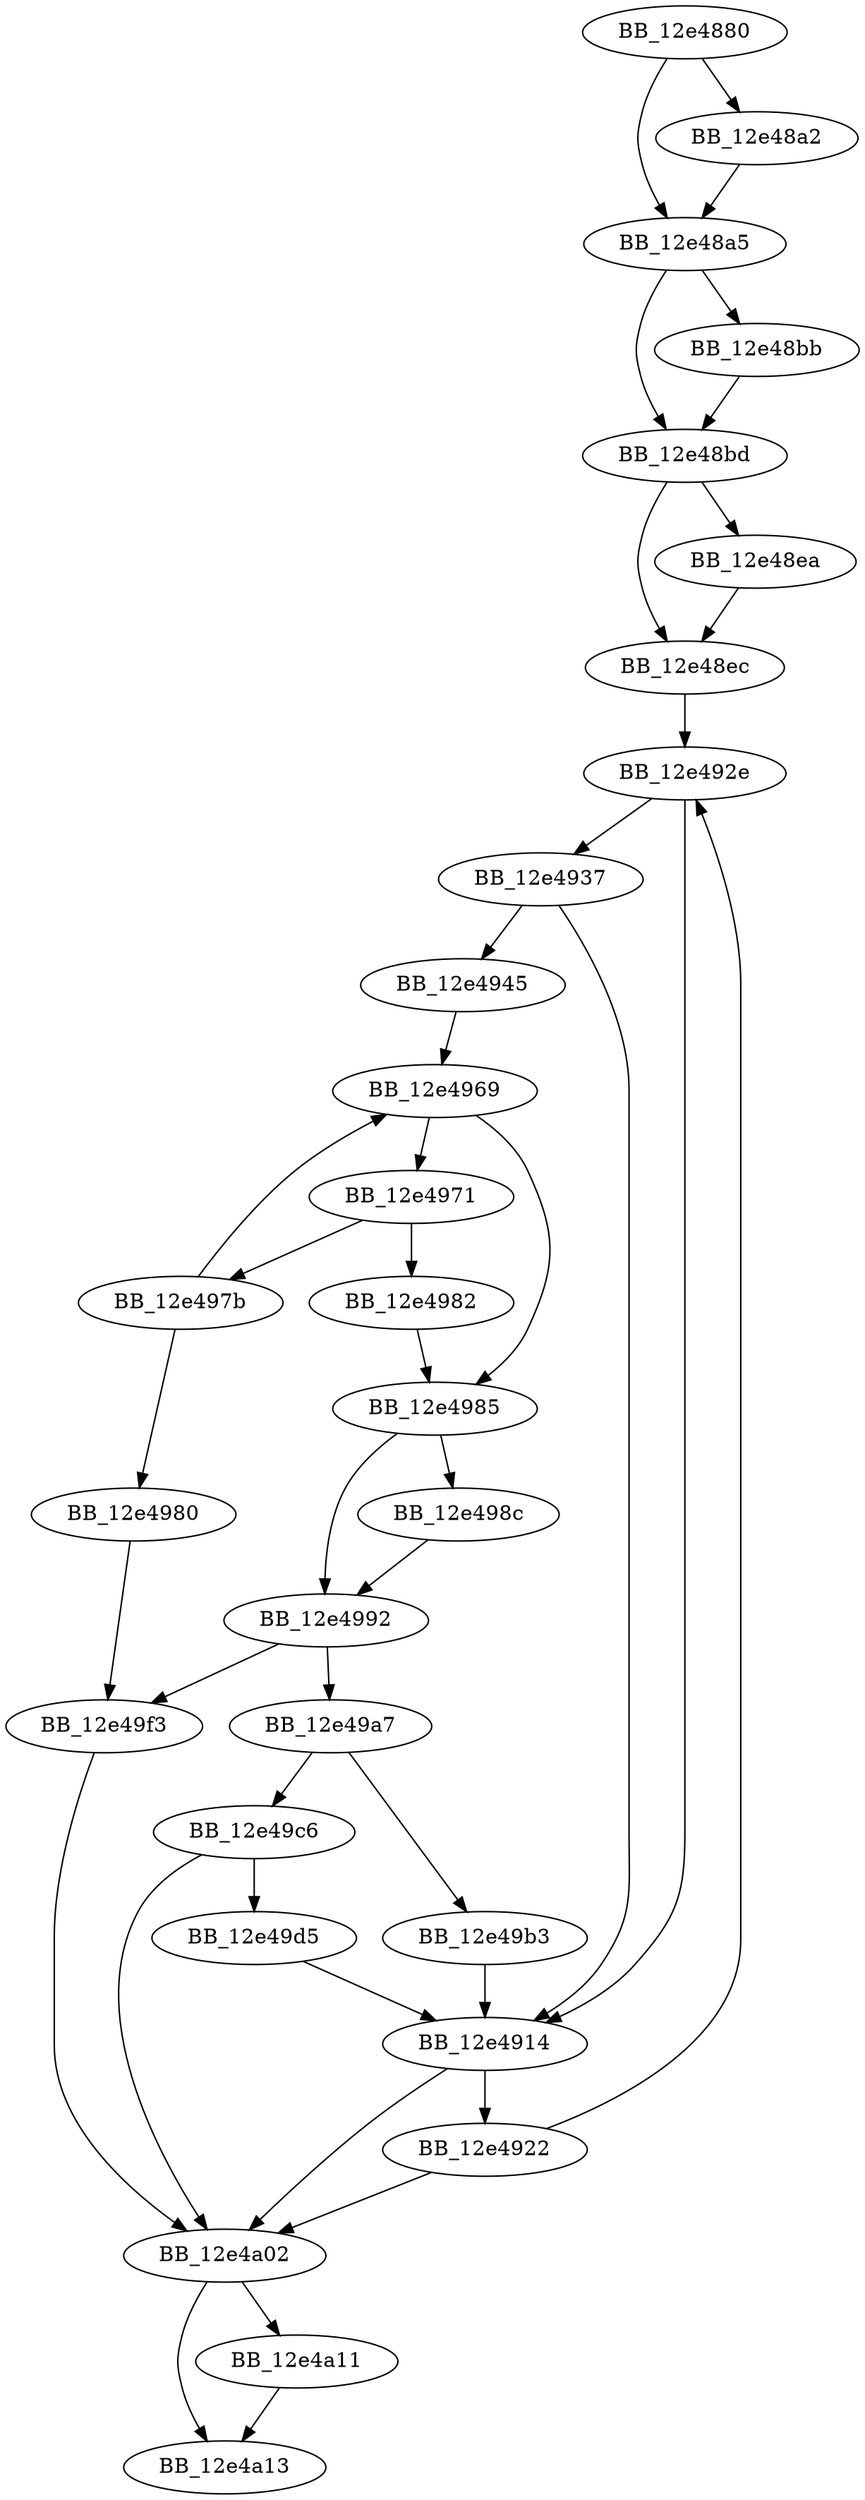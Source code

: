 DiGraph sub_12E4880{
BB_12e4880->BB_12e48a2
BB_12e4880->BB_12e48a5
BB_12e48a2->BB_12e48a5
BB_12e48a5->BB_12e48bb
BB_12e48a5->BB_12e48bd
BB_12e48bb->BB_12e48bd
BB_12e48bd->BB_12e48ea
BB_12e48bd->BB_12e48ec
BB_12e48ea->BB_12e48ec
BB_12e48ec->BB_12e492e
BB_12e4914->BB_12e4922
BB_12e4914->BB_12e4a02
BB_12e4922->BB_12e492e
BB_12e4922->BB_12e4a02
BB_12e492e->BB_12e4914
BB_12e492e->BB_12e4937
BB_12e4937->BB_12e4914
BB_12e4937->BB_12e4945
BB_12e4945->BB_12e4969
BB_12e4969->BB_12e4971
BB_12e4969->BB_12e4985
BB_12e4971->BB_12e497b
BB_12e4971->BB_12e4982
BB_12e497b->BB_12e4969
BB_12e497b->BB_12e4980
BB_12e4980->BB_12e49f3
BB_12e4982->BB_12e4985
BB_12e4985->BB_12e498c
BB_12e4985->BB_12e4992
BB_12e498c->BB_12e4992
BB_12e4992->BB_12e49a7
BB_12e4992->BB_12e49f3
BB_12e49a7->BB_12e49b3
BB_12e49a7->BB_12e49c6
BB_12e49b3->BB_12e4914
BB_12e49c6->BB_12e49d5
BB_12e49c6->BB_12e4a02
BB_12e49d5->BB_12e4914
BB_12e49f3->BB_12e4a02
BB_12e4a02->BB_12e4a11
BB_12e4a02->BB_12e4a13
BB_12e4a11->BB_12e4a13
}
